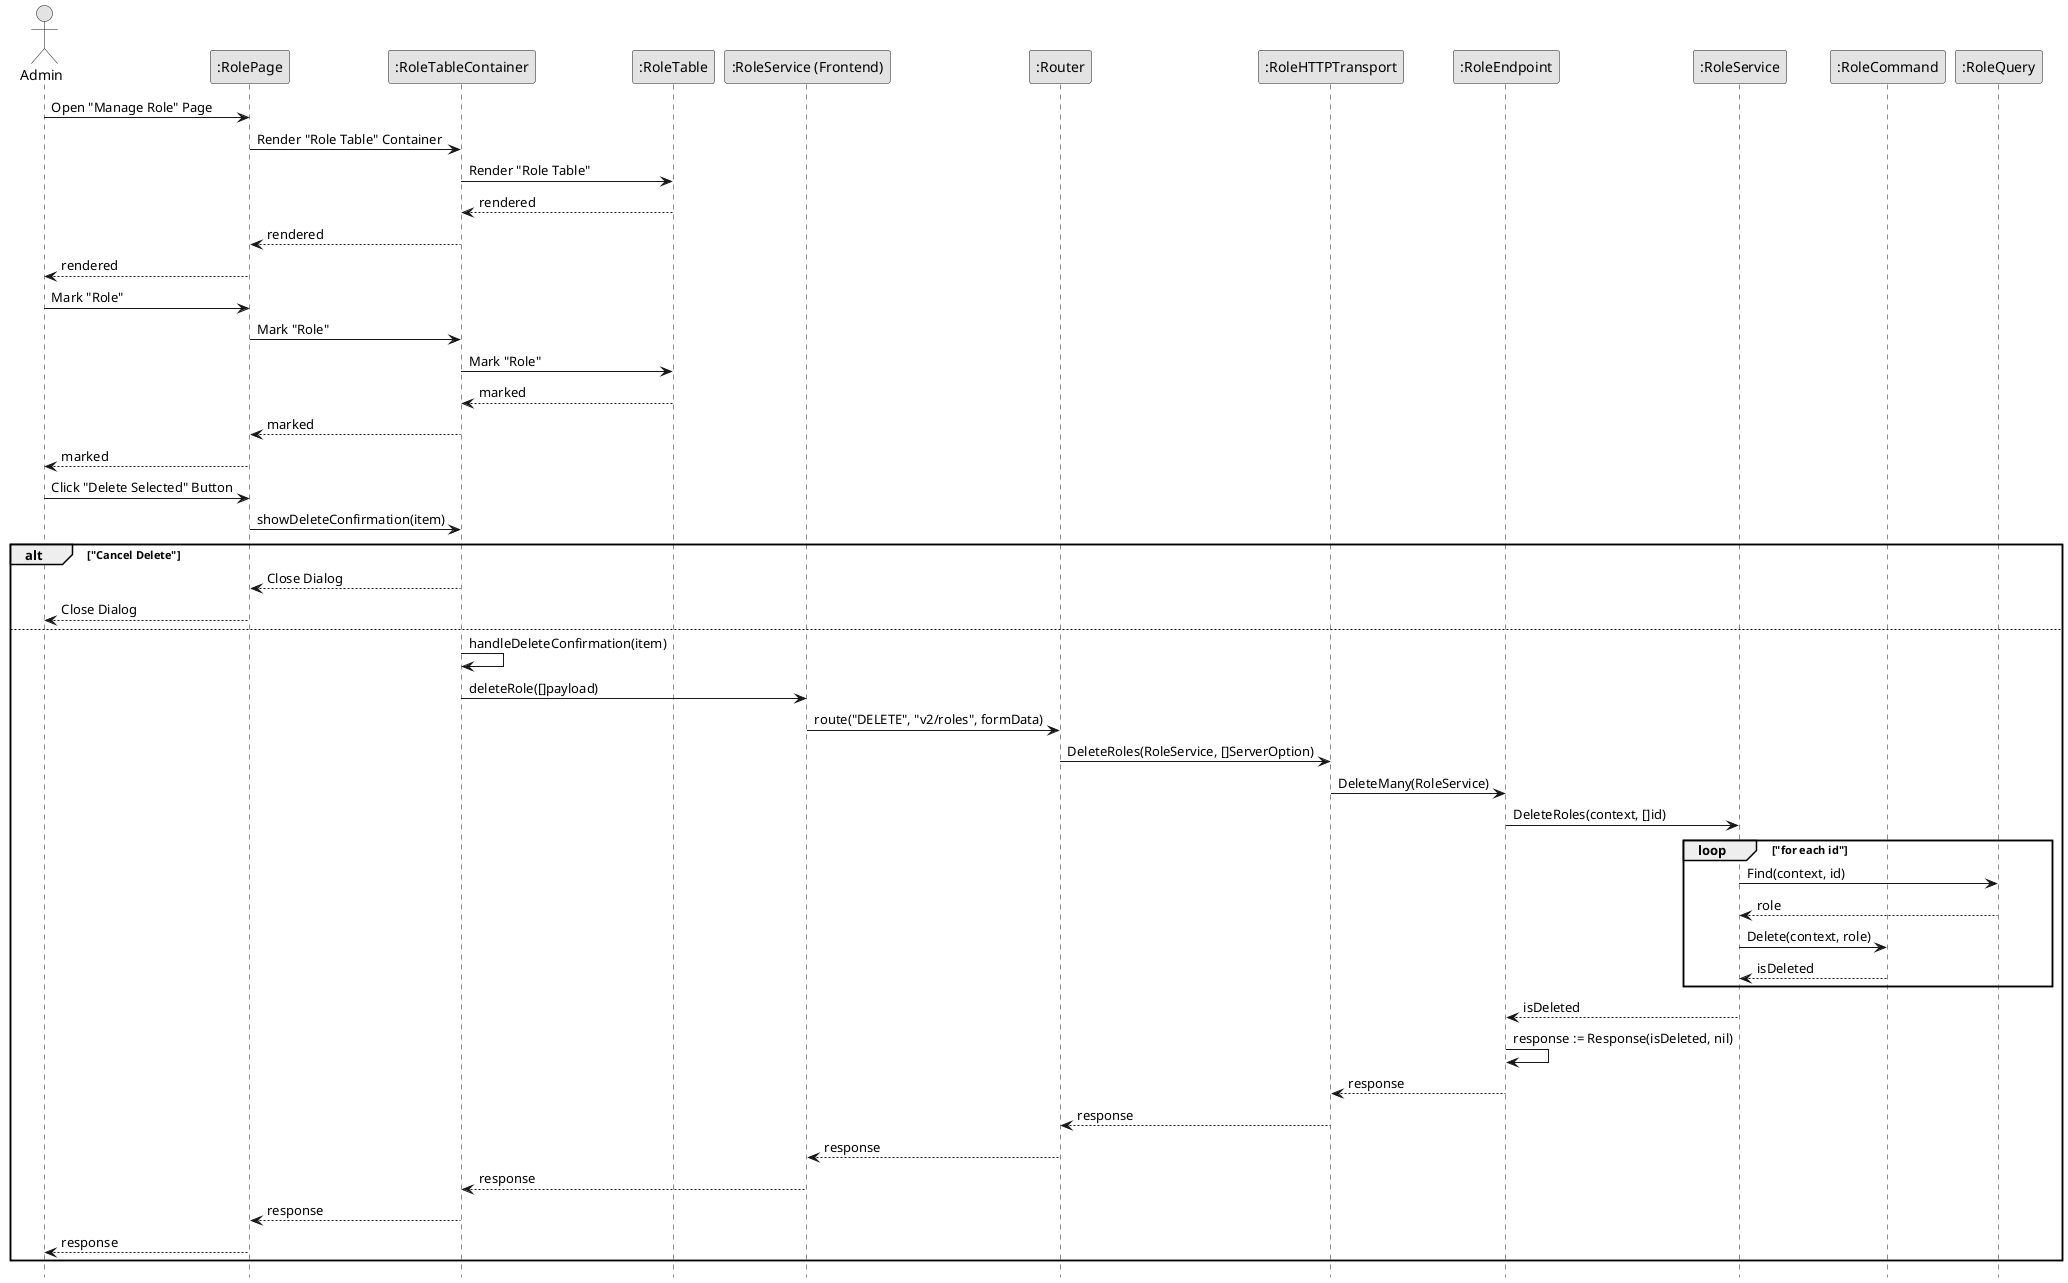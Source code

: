 @startuml DeleteRole

skinparam Monochrome true
skinparam Shadowing false
hide footbox

actor Admin
participant ":RolePage" as RolePage
participant ":RoleTableContainer" as RoleTableContainer
participant ":RoleTable" as RoleTable
participant ":RoleService (Frontend)" as FERoleService
participant ":Router" as Router
participant ":RoleHTTPTransport" as RoleHTTPTransport
participant ":RoleEndpoint" as RoleEndpoint
participant ":RoleService" as RoleService
participant ":RoleCommand" as RoleCommand
participant ":RoleQuery" as RoleQuery

Admin->RolePage: Open "Manage Role" Page
RolePage->RoleTableContainer: Render "Role Table" Container
RoleTableContainer->RoleTable: Render "Role Table"
RoleTable-->RoleTableContainer: rendered
RoleTableContainer-->RolePage: rendered
RolePage-->Admin: rendered
Admin->RolePage: Mark "Role"
RolePage->RoleTableContainer: Mark "Role"
RoleTableContainer->RoleTable: Mark "Role"
RoleTable-->RoleTableContainer: marked
RoleTableContainer-->RolePage: marked
RolePage-->Admin: marked

Admin->RolePage: Click "Delete Selected" Button
RolePage->RoleTableContainer: showDeleteConfirmation(item)

alt "Cancel Delete"
    RoleTableContainer-->RolePage: Close Dialog
    RolePage-->Admin: Close Dialog
else
    RoleTableContainer->RoleTableContainer: handleDeleteConfirmation(item)
    RoleTableContainer->FERoleService: deleteRole([]payload)
    FERoleService->Router: route("DELETE", "v2/roles", formData)
    Router->RoleHTTPTransport: DeleteRoles(RoleService, []ServerOption)
    RoleHTTPTransport->RoleEndpoint: DeleteMany(RoleService)
    RoleEndpoint->RoleService: DeleteRoles(context, []id)

    loop "for each id"
        RoleService->RoleQuery: Find(context, id)
        RoleQuery-->RoleService: role
        RoleService->RoleCommand: Delete(context, role)
        RoleCommand-->RoleService: isDeleted
    end

    RoleService-->RoleEndpoint: isDeleted
    RoleEndpoint->RoleEndpoint: response := Response(isDeleted, nil)
    RoleEndpoint-->RoleHTTPTransport: response
    RoleHTTPTransport-->Router: response
    Router-->FERoleService: response
    FERoleService-->RoleTableContainer: response
    RoleTableContainer-->RolePage: response
    RolePage-->Admin: response
end

@enduml